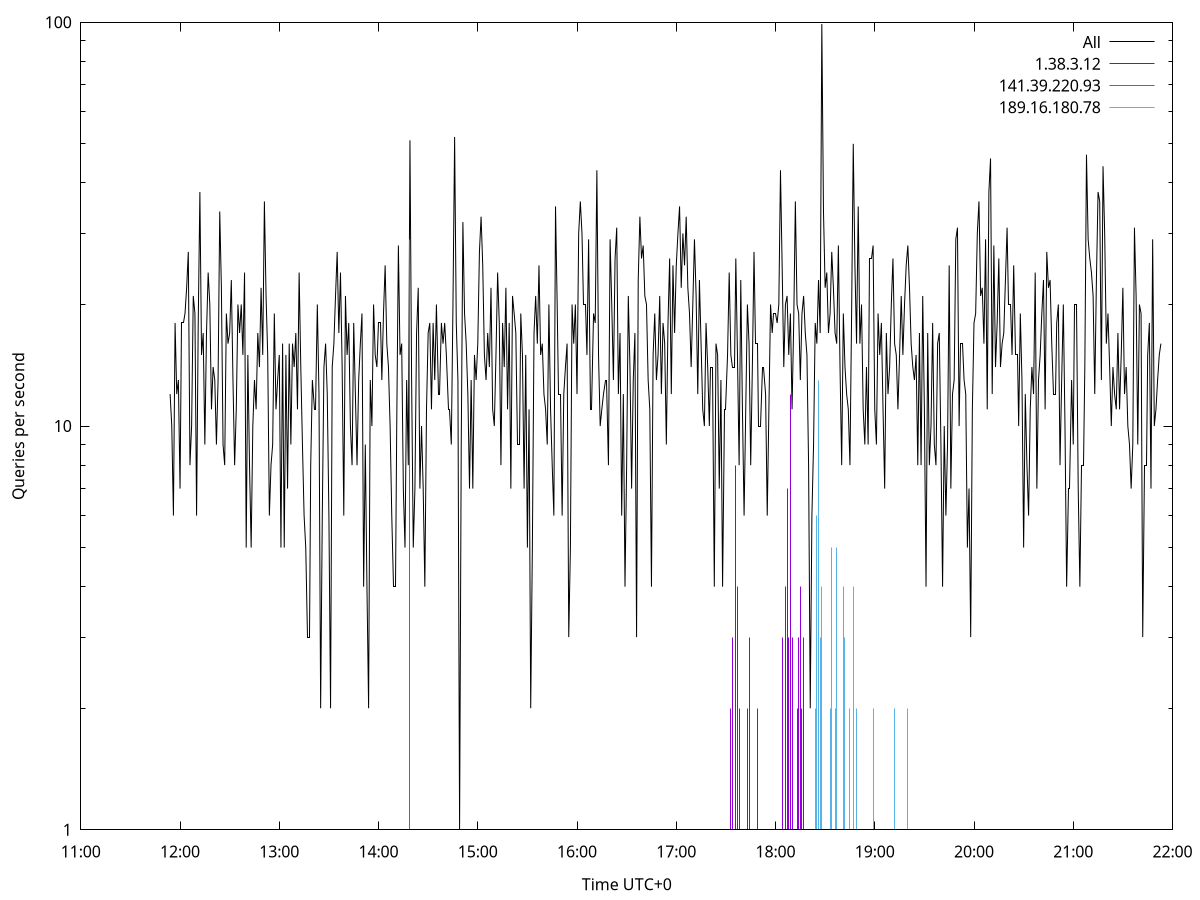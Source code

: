 set terminal pngcairo size 1024,768
set output 'Sun Jan  7 02:11:54 2024.png'
set ylabel 'Queries per second'
set xlabel 'Time UTC+0'
set xdata time
set timefmt "%s"
set log y
plot \
'-' using 1:2 linecolor 0 linetype 2 with lines title 'All', \
'-' using 1:2 linecolor 1 linetype 3 with impulses title "1.38.3.12", \
'-' using 1:2 linecolor 2 linetype 3 with impulses title "141.39.220.93", \
'-' using 1:2 linecolor 3 linetype 3 with impulses title "189.16.180.78"
1704568314 12
1704568315 10
1704568316 6
1704568317 18
1704568318 12
1704568319 13
1704568320 7
1704568321 18
1704568322 18
1704568323 19
1704568324 22
1704568325 27
1704568326 8
1704568327 10
1704568328 21
1704568329 19
1704568330 6
1704568331 18
1704568332 38
1704568333 15
1704568334 17
1704568335 9
1704568336 17
1704568337 24
1704568338 20
1704568339 11
1704568340 14
1704568341 13
1704568342 9
1704568343 13
1704568344 34
1704568345 22
1704568346 9
1704568347 8
1704568348 19
1704568349 16
1704568350 17
1704568351 23
1704568352 13
1704568353 8
1704568354 11
1704568355 20
1704568356 17
1704568357 20
1704568358 15
1704568359 24
1704568360 5
1704568361 15
1704568362 8
1704568363 5
1704568364 10
1704568365 13
1704568366 11
1704568367 17
1704568368 14
1704568369 22
1704568370 15
1704568371 36
1704568372 21
1704568373 15
1704568374 6
1704568375 8
1704568376 9
1704568377 19
1704568378 11
1704568379 13
1704568380 15
1704568381 5
1704568382 16
1704568383 5
1704568384 15
1704568385 7
1704568386 16
1704568387 9
1704568388 16
1704568389 14
1704568390 17
1704568391 11
1704568392 24
1704568393 14
1704568394 9
1704568395 6
1704568396 5
1704568397 3
1704568398 3
1704568399 8
1704568400 13
1704568401 11
1704568402 11
1704568403 20
1704568404 12
1704568405 2
1704568406 6
1704568407 14
1704568408 16
1704568409 12
1704568410 6
1704568411 2
1704568412 14
1704568413 16
1704568414 21
1704568415 27
1704568416 17
1704568417 24
1704568418 14
1704568419 6
1704568420 21
1704568421 15
1704568422 18
1704568423 10
1704568424 8
1704568425 18
1704568426 12
1704568427 8
1704568428 13
1704568429 16
1704568430 19
1704568431 4
1704568432 9
1704568433 4
1704568434 2
1704568435 13
1704568436 10
1704568437 20
1704568438 15
1704568439 14
1704568440 18
1704568441 18
1704568442 13
1704568443 19
1704568444 25
1704568445 16
1704568446 14
1704568447 10
1704568448 6
1704568449 4
1704568450 4
1704568451 10
1704568452 28
1704568453 15
1704568454 16
1704568455 7
1704568456 5
1704568457 13
1704568458 8
1704568459 51
1704568460 13
1704568461 5
1704568462 7
1704568463 17
1704568464 22
1704568465 7
1704568466 10
1704568467 7
1704568468 4
1704568469 11
1704568470 17
1704568471 18
1704568472 11
1704568473 18
1704568474 13
1704568475 20
1704568476 12
1704568477 12
1704568478 18
1704568479 16
1704568480 18
1704568481 15
1704568482 11
1704568483 11
1704568484 9
1704568485 20
1704568486 52
1704568487 18
1704568488 13
1704568489 1
1704568490 9
1704568491 32
1704568492 19
1704568493 16
1704568494 12
1704568495 7
1704568496 13
1704568497 7
1704568498 15
1704568499 13
1704568500 16
1704568501 27
1704568502 33
1704568503 25
1704568504 15
1704568505 13
1704568506 17
1704568507 14
1704568508 22
1704568509 11
1704568510 10
1704568511 15
1704568512 24
1704568513 18
1704568514 8
1704568515 18
1704568516 14
1704568517 22
1704568518 11
1704568519 18
1704568520 7
1704568521 21
1704568522 19
1704568523 17
1704568524 9
1704568525 9
1704568526 19
1704568527 15
1704568528 7
1704568529 15
1704568530 5
1704568531 11
1704568532 2
1704568533 5
1704568534 17
1704568535 21
1704568536 16
1704568537 25
1704568538 15
1704568539 16
1704568540 12
1704568541 11
1704568542 9
1704568543 20
1704568544 11
1704568545 8
1704568546 6
1704568547 35
1704568548 20
1704568549 12
1704568550 12
1704568551 6
1704568552 12
1704568553 14
1704568554 16
1704568555 3
1704568556 5
1704568557 20
1704568558 16
1704568559 20
1704568560 12
1704568561 30
1704568562 36
1704568563 30
1704568564 20
1704568565 20
1704568566 15
1704568567 29
1704568568 11
1704568569 11
1704568570 19
1704568571 18
1704568572 43
1704568573 15
1704568574 10
1704568575 11
1704568576 12
1704568577 13
1704568578 13
1704568579 8
1704568580 29
1704568581 20
1704568582 13
1704568583 26
1704568584 31
1704568585 12
1704568586 17
1704568587 6
1704568588 12
1704568589 4
1704568590 8
1704568591 21
1704568592 14
1704568593 7
1704568594 13
1704568595 17
1704568596 3
1704568597 23
1704568598 33
1704568599 26
1704568600 28
1704568601 21
1704568602 20
1704568603 13
1704568604 11
1704568605 4
1704568606 15
1704568607 19
1704568608 13
1704568609 15
1704568610 21
1704568611 12
1704568612 18
1704568613 16
1704568614 9
1704568615 18
1704568616 26
1704568617 12
1704568618 25
1704568619 17
1704568620 25
1704568621 30
1704568622 35
1704568623 22
1704568624 30
1704568625 25
1704568626 33
1704568627 22
1704568628 19
1704568629 14
1704568630 20
1704568631 29
1704568632 21
1704568633 12
1704568634 23
1704568635 16
1704568636 11
1704568637 10
1704568638 18
1704568639 14
1704568640 10
1704568641 14
1704568642 14
1704568643 4
1704568644 16
1704568645 15
1704568646 7
1704568647 13
1704568648 4
1704568649 11
1704568650 11
1704568651 15
1704568652 24
1704568653 15
1704568654 14
1704568655 14
1704568656 26
1704568657 15
1704568658 8
1704568659 23
1704568660 11
1704568661 6
1704568662 11
1704568663 20
1704568664 16
1704568665 8
1704568666 14
1704568667 27
1704568668 16
1704568669 16
1704568670 10
1704568671 10
1704568672 14
1704568673 14
1704568674 12
1704568675 6
1704568676 11
1704568677 20
1704568678 17
1704568679 19
1704568680 19
1704568681 18
1704568682 20
1704568683 43
1704568684 25
1704568685 14
1704568686 20
1704568687 21
1704568688 15
1704568689 19
1704568690 11
1704568691 18
1704568692 36
1704568693 20
1704568694 19
1704568695 13
1704568696 19
1704568697 21
1704568698 17
1704568699 15
1704568700 8
1704568701 2
1704568702 6
1704568703 9
1704568704 18
1704568705 16
1704568706 23
1704568707 17
1704568708 99
1704568709 34
1704568710 22
1704568711 24
1704568712 17
1704568713 19
1704568714 27
1704568715 22
1704568716 17
1704568717 16
1704568718 28
1704568719 14
1704568720 8
1704568721 19
1704568722 14
1704568723 12
1704568724 11
1704568725 8
1704568726 19
1704568727 50
1704568728 25
1704568729 16
1704568730 35
1704568731 16
1704568732 20
1704568733 11
1704568734 9
1704568735 14
1704568736 9
1704568737 26
1704568738 26
1704568739 28
1704568740 11
1704568741 9
1704568742 19
1704568743 15
1704568744 18
1704568745 11
1704568746 7
1704568747 17
1704568748 12
1704568749 14
1704568750 20
1704568751 26
1704568752 16
1704568753 15
1704568754 11
1704568755 15
1704568756 21
1704568757 15
1704568758 20
1704568759 25
1704568760 28
1704568761 22
1704568762 16
1704568763 14
1704568764 13
1704568765 15
1704568766 8
1704568767 17
1704568768 8
1704568769 21
1704568770 11
1704568771 4
1704568772 17
1704568773 8
1704568774 10
1704568775 18
1704568776 9
1704568777 8
1704568778 16
1704568779 17
1704568780 9
1704568781 4
1704568782 10
1704568783 6
1704568784 9
1704568785 25
1704568786 7
1704568787 12
1704568788 13
1704568789 29
1704568790 31
1704568791 10
1704568792 16
1704568793 16
1704568794 13
1704568795 12
1704568796 5
1704568797 7
1704568798 3
1704568799 11
1704568800 18
1704568801 19
1704568802 30
1704568803 36
1704568804 21
1704568805 22
1704568806 16
1704568807 29
1704568808 11
1704568809 38
1704568810 46
1704568811 12
1704568812 28
1704568813 14
1704568814 18
1704568815 26
1704568816 14
1704568817 16
1704568818 17
1704568819 23
1704568820 31
1704568821 20
1704568822 20
1704568823 15
1704568824 25
1704568825 15
1704568826 15
1704568827 10
1704568828 19
1704568829 13
1704568830 5
1704568831 12
1704568832 8
1704568833 6
1704568834 11
1704568835 14
1704568836 12
1704568837 24
1704568838 7
1704568839 13
1704568840 15
1704568841 19
1704568842 23
1704568843 11
1704568844 27
1704568845 22
1704568846 23
1704568847 16
1704568848 12
1704568849 12
1704568850 18
1704568851 20
1704568852 8
1704568853 13
1704568854 20
1704568855 10
1704568856 4
1704568857 7
1704568858 7
1704568859 13
1704568860 9
1704568861 20
1704568862 20
1704568863 7
1704568864 4
1704568865 8
1704568866 8
1704568867 14
1704568868 47
1704568869 29
1704568870 26
1704568871 24
1704568872 21
1704568873 12
1704568874 23
1704568875 38
1704568876 36
1704568877 13
1704568878 44
1704568879 30
1704568880 16
1704568881 19
1704568882 14
1704568883 10
1704568884 14
1704568885 12
1704568886 11
1704568887 17
1704568888 11
1704568889 15
1704568890 22
1704568891 12
1704568892 14
1704568893 10
1704568894 9
1704568895 7
1704568896 9
1704568897 31
1704568898 21
1704568899 9
1704568900 20
1704568901 19
1704568902 3
1704568903 8
1704568904 8
1704568905 15
1704568906 18
1704568907 7
1704568908 29
1704568909 10
1704568910 11
1704568911 13
1704568912 15
1704568913 16

e
1704568650 1
1704568653 2
1704568654 3
1704568656 8
1704568657 4
1704568658 2
1704568662 1
1704568663 2
1704568664 3
1704568669 2
1704568684 3
1704568686 4
1704568687 7
1704568688 3
1704568689 12
1704568690 3
1704568692 1
1704568693 2
1704568694 3
1704568695 4
1704568696 2
1704568697 3
1704568717 1
1704568718 1

e
1704568459 29

e
1704568704 2
1704568705 6
1704568706 13
1704568707 3
1704568708 4
1704568709 1
1704568712 1
1704568713 2
1704568714 5
1704568716 2
1704568717 5
1704568718 1
1704568719 1
1704568721 4
1704568722 3
1704568724 1
1704568725 2
1704568726 1
1704568727 4
1704568729 2
1704568730 1
1704568733 1
1704568736 1
1704568739 2
1704568742 1
1704568752 2
1704568757 1
1704568760 2
1704568785 1
1704568833 1
1704568881 1

e
